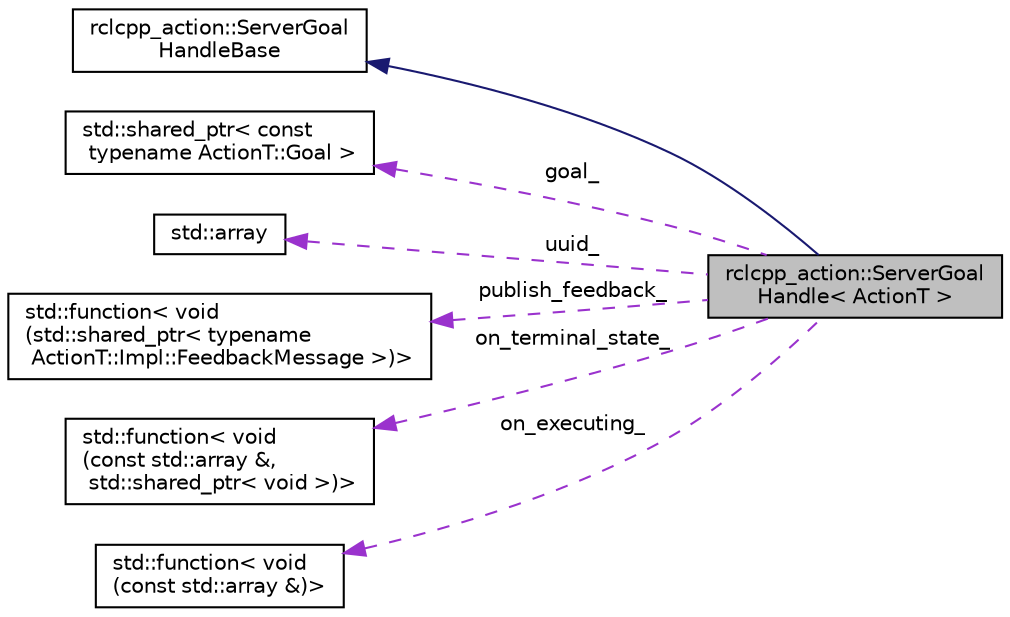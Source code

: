 digraph "rclcpp_action::ServerGoalHandle&lt; ActionT &gt;"
{
  edge [fontname="Helvetica",fontsize="10",labelfontname="Helvetica",labelfontsize="10"];
  node [fontname="Helvetica",fontsize="10",shape=record];
  rankdir="LR";
  Node2 [label="rclcpp_action::ServerGoal\lHandle\< ActionT \>",height=0.2,width=0.4,color="black", fillcolor="grey75", style="filled", fontcolor="black"];
  Node3 -> Node2 [dir="back",color="midnightblue",fontsize="10",style="solid",fontname="Helvetica"];
  Node3 [label="rclcpp_action::ServerGoal\lHandleBase",height=0.2,width=0.4,color="black", fillcolor="white", style="filled",URL="$classrclcpp__action_1_1ServerGoalHandleBase.html"];
  Node4 -> Node2 [dir="back",color="darkorchid3",fontsize="10",style="dashed",label=" goal_" ,fontname="Helvetica"];
  Node4 [label="std::shared_ptr\< const\l typename ActionT::Goal \>",height=0.2,width=0.4,color="black", fillcolor="white", style="filled",URL="/tmp/tmp.Txb212H7Lz/doxygen_tag_files/cppreference-doxygen-web.tag.xml$cpp/memory/shared_ptr.html"];
  Node5 -> Node2 [dir="back",color="darkorchid3",fontsize="10",style="dashed",label=" uuid_" ,fontname="Helvetica"];
  Node5 [label="std::array",height=0.2,width=0.4,color="black", fillcolor="white", style="filled",URL="/tmp/tmp.Txb212H7Lz/doxygen_tag_files/cppreference-doxygen-web.tag.xml$cpp/container/array.html"];
  Node6 -> Node2 [dir="back",color="darkorchid3",fontsize="10",style="dashed",label=" publish_feedback_" ,fontname="Helvetica"];
  Node6 [label="std::function\< void\l(std::shared_ptr\< typename\l ActionT::Impl::FeedbackMessage \>)\>",height=0.2,width=0.4,color="black", fillcolor="white", style="filled",URL="/tmp/tmp.Txb212H7Lz/doxygen_tag_files/cppreference-doxygen-web.tag.xml$cpp/utility/functional/function.html"];
  Node7 -> Node2 [dir="back",color="darkorchid3",fontsize="10",style="dashed",label=" on_terminal_state_" ,fontname="Helvetica"];
  Node7 [label="std::function\< void\l(const std::array &,\l std::shared_ptr\< void \>)\>",height=0.2,width=0.4,color="black", fillcolor="white", style="filled",URL="/tmp/tmp.Txb212H7Lz/doxygen_tag_files/cppreference-doxygen-web.tag.xml$cpp/utility/functional/function.html"];
  Node8 -> Node2 [dir="back",color="darkorchid3",fontsize="10",style="dashed",label=" on_executing_" ,fontname="Helvetica"];
  Node8 [label="std::function\< void\l(const std::array &)\>",height=0.2,width=0.4,color="black", fillcolor="white", style="filled",URL="/tmp/tmp.Txb212H7Lz/doxygen_tag_files/cppreference-doxygen-web.tag.xml$cpp/utility/functional/function.html"];
}

